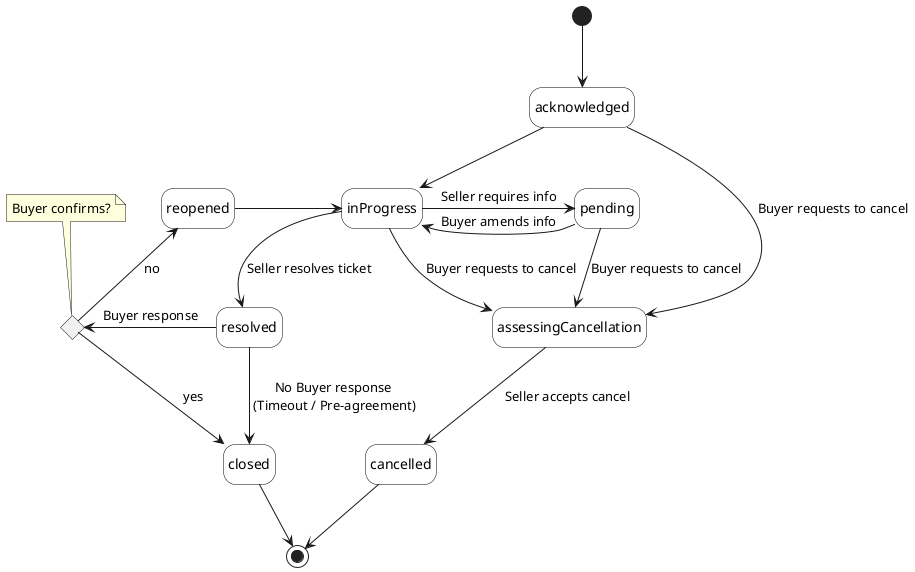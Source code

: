@startuml

'skinparam Linetype polyline
'skinparam Linetype ortho
skinparam state {
    BackgroundColor White
    BorderColor Black
}
hide empty description

'''decisions'''
state acceptable_to_buyer <<choice>> 
 note top of acceptable_to_buyer : Buyer confirms?

''' diagram'''
[*] -d-> acknowledged

acknowledged --> assessingCancellation : Buyer requests to cancel 
acknowledged -d-> inProgress

inProgress --> resolved : Seller resolves ticket
inProgress -r-> pending : Seller requires info
inProgress <-l- pending : Buyer amends info
inProgress --> assessingCancellation : Buyer requests to cancel

resolved -l-> acceptable_to_buyer : Buyer response
resolved -d-> closed : No Buyer response\n (Timeout / Pre-agreement)

acceptable_to_buyer -u-> reopened : no
acceptable_to_buyer -d-> closed : yes

reopened -r-> inProgress
reopened -[hidden]-> resolved
pending --> assessingCancellation : Buyer requests to cancel

assessingCancellation --> cancelled : Seller accepts cancel

closed --> [*]
cancelled --> [*]

@enduml